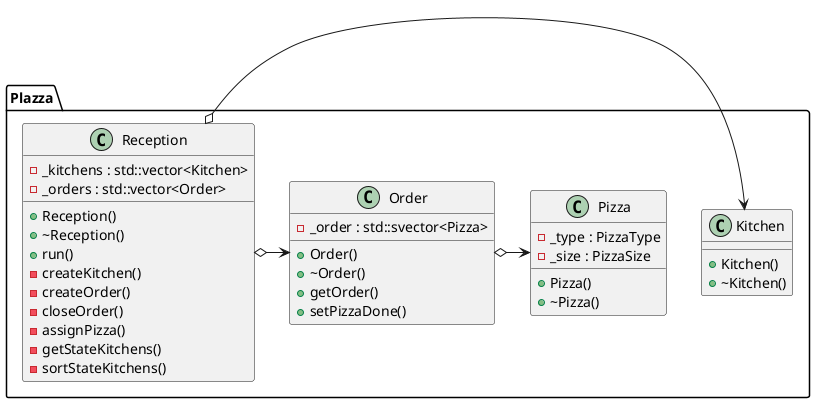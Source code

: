 @startuml Plazza
namespace Plazza {
    class Reception {
        +Reception()
        +~Reception()
        +run()
        -createKitchen()
        -createOrder()
        -closeOrder()
        -assignPizza()
        -getStateKitchens()
        -sortStateKitchens()
        -_kitchens : std::vector<Kitchen>
        -_orders : std::vector<Order>
    }

    class Kitchen {
        +Kitchen()
        +~Kitchen()
    }

    class Order {
        +Order()
        +~Order()
        +getOrder()
        +setPizzaDone()
        -_order : std::svector<Pizza>
    }

    class Pizza {
        +Pizza()
        +~Pizza()
        -_type : PizzaType
        -_size : PizzaSize
    }
}

Reception o-> Kitchen
Reception o-> Order
Order o-> Pizza

@enduml
